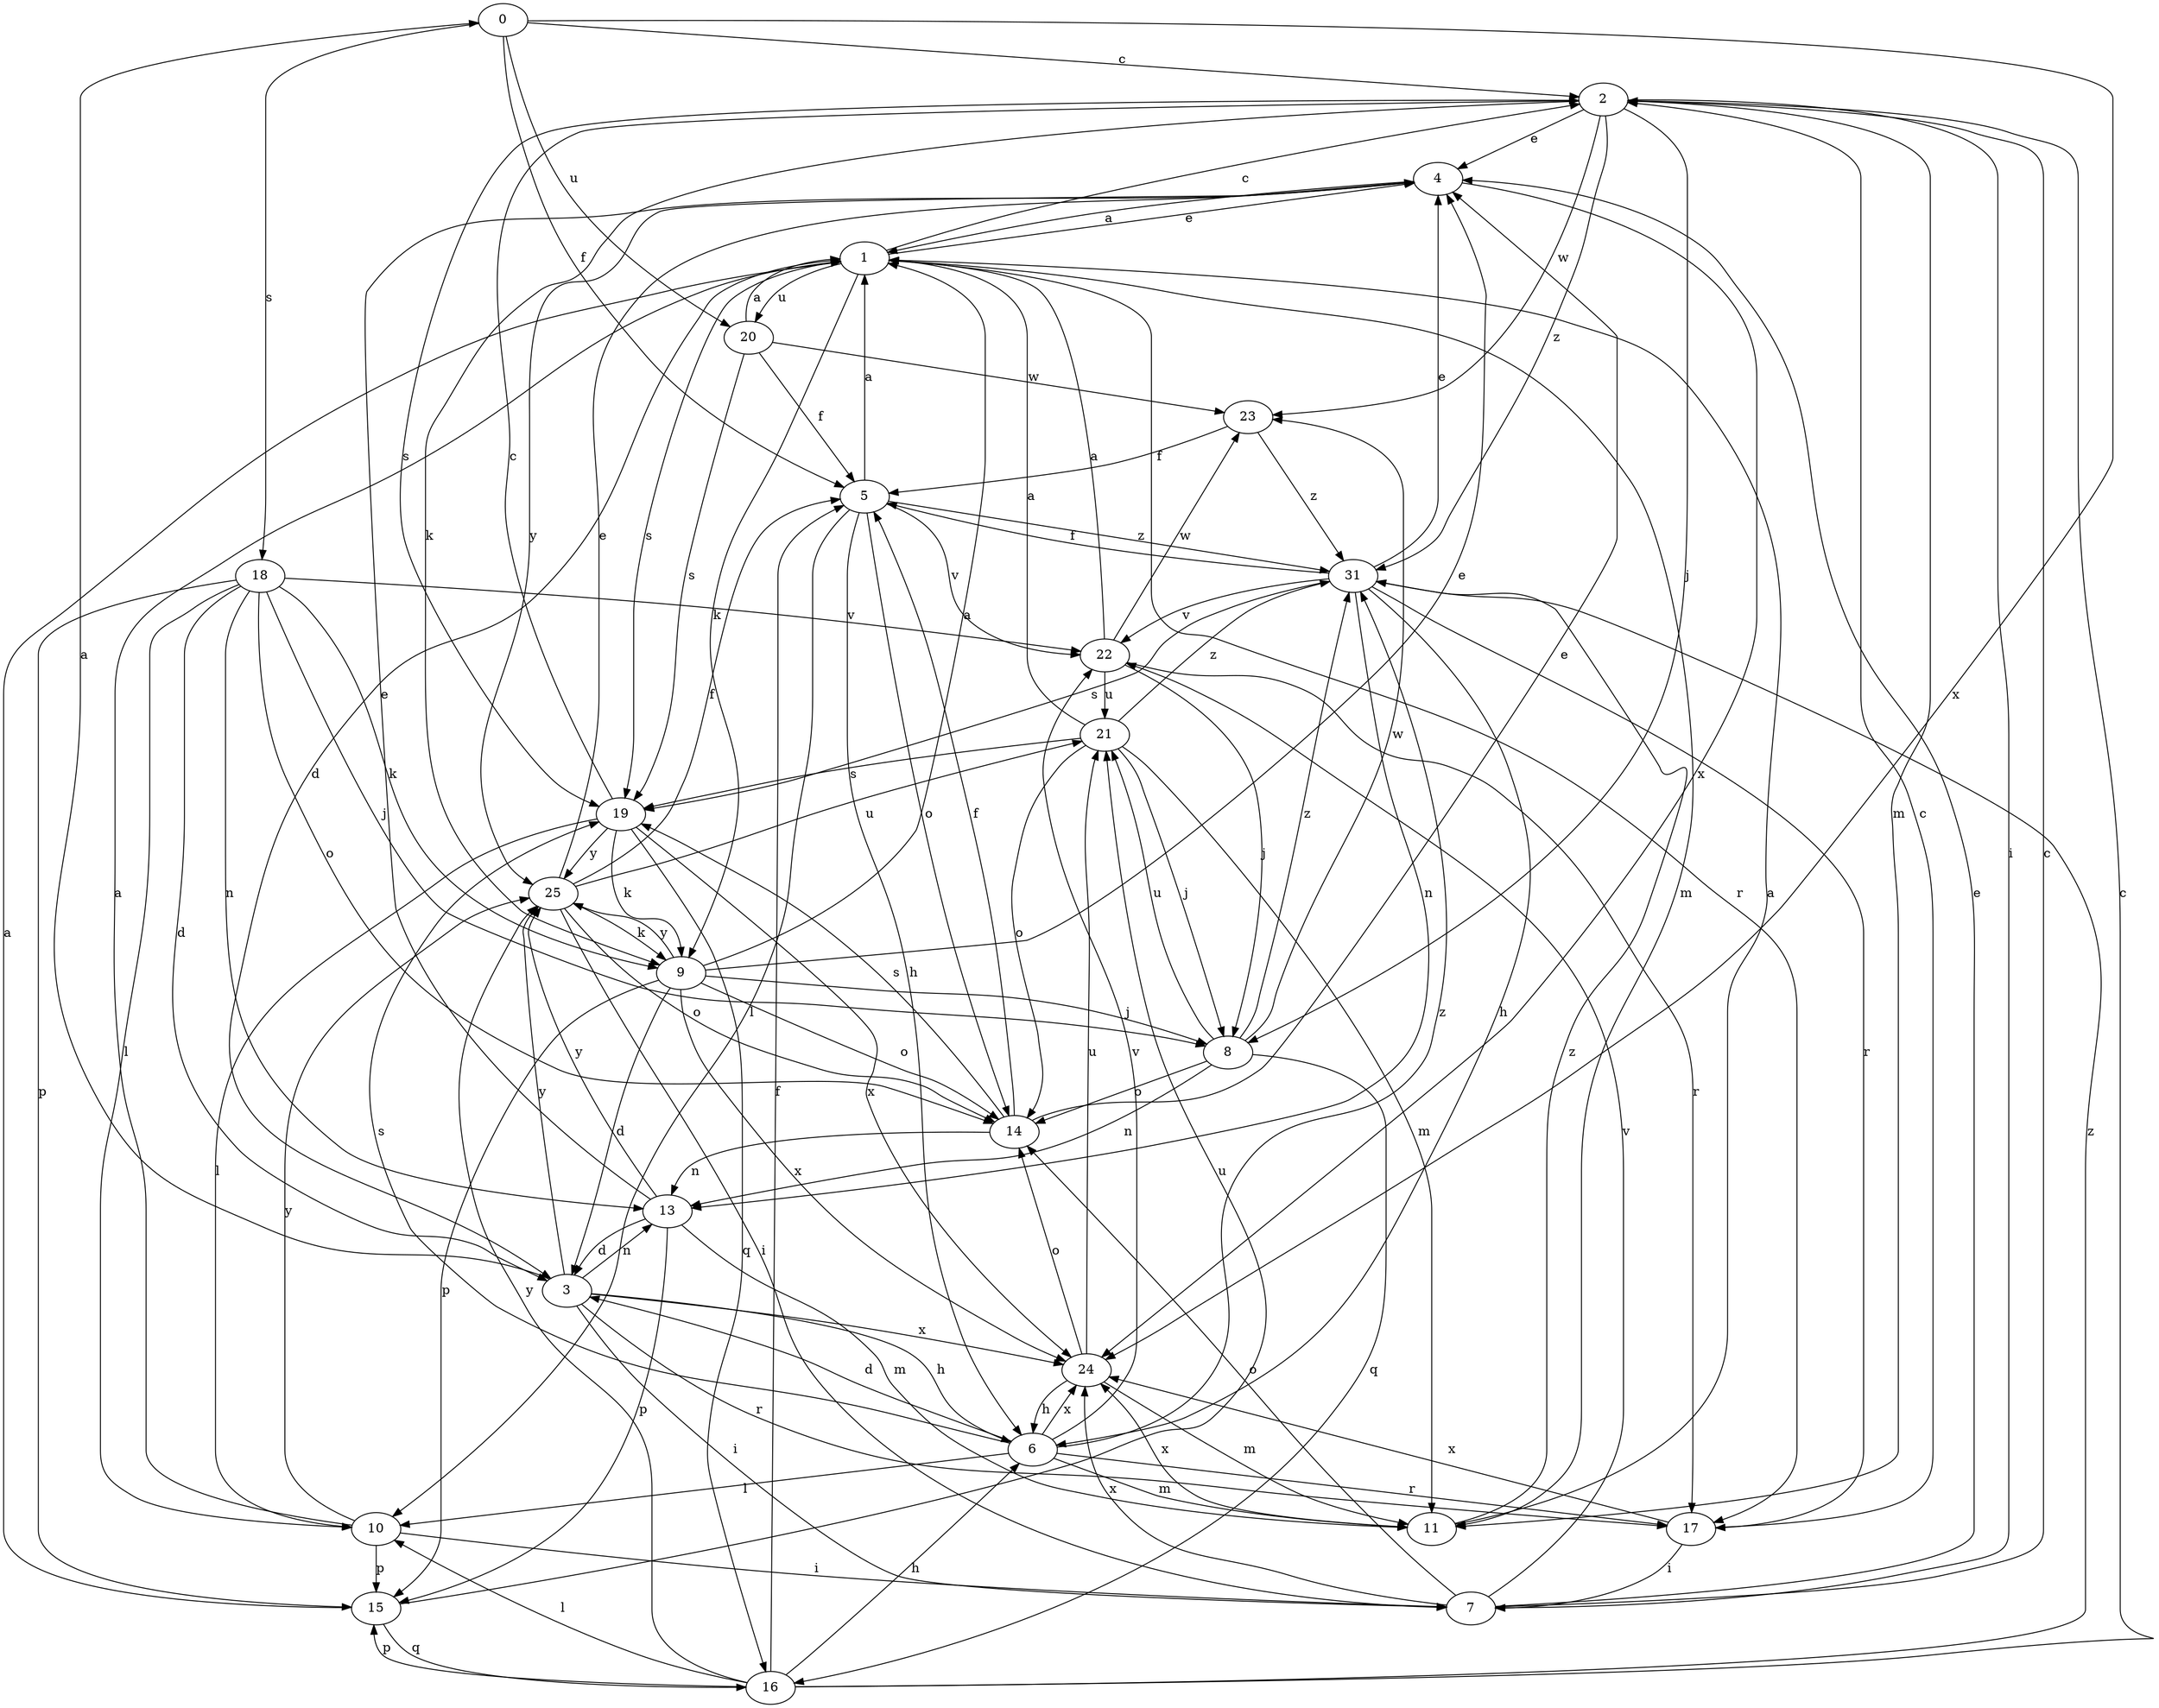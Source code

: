 strict digraph  {
0;
1;
2;
3;
4;
5;
6;
7;
8;
9;
10;
11;
13;
14;
15;
16;
17;
18;
19;
20;
21;
22;
23;
24;
25;
31;
0 -> 2  [label=c];
0 -> 5  [label=f];
0 -> 18  [label=s];
0 -> 20  [label=u];
0 -> 24  [label=x];
1 -> 2  [label=c];
1 -> 3  [label=d];
1 -> 4  [label=e];
1 -> 9  [label=k];
1 -> 11  [label=m];
1 -> 17  [label=r];
1 -> 19  [label=s];
1 -> 20  [label=u];
2 -> 4  [label=e];
2 -> 7  [label=i];
2 -> 8  [label=j];
2 -> 9  [label=k];
2 -> 11  [label=m];
2 -> 19  [label=s];
2 -> 23  [label=w];
2 -> 31  [label=z];
3 -> 0  [label=a];
3 -> 6  [label=h];
3 -> 7  [label=i];
3 -> 13  [label=n];
3 -> 17  [label=r];
3 -> 24  [label=x];
3 -> 25  [label=y];
4 -> 1  [label=a];
4 -> 24  [label=x];
4 -> 25  [label=y];
5 -> 1  [label=a];
5 -> 6  [label=h];
5 -> 10  [label=l];
5 -> 14  [label=o];
5 -> 22  [label=v];
5 -> 31  [label=z];
6 -> 3  [label=d];
6 -> 10  [label=l];
6 -> 11  [label=m];
6 -> 17  [label=r];
6 -> 19  [label=s];
6 -> 22  [label=v];
6 -> 24  [label=x];
6 -> 31  [label=z];
7 -> 2  [label=c];
7 -> 4  [label=e];
7 -> 14  [label=o];
7 -> 22  [label=v];
7 -> 24  [label=x];
8 -> 13  [label=n];
8 -> 14  [label=o];
8 -> 16  [label=q];
8 -> 21  [label=u];
8 -> 23  [label=w];
8 -> 31  [label=z];
9 -> 1  [label=a];
9 -> 3  [label=d];
9 -> 4  [label=e];
9 -> 8  [label=j];
9 -> 14  [label=o];
9 -> 15  [label=p];
9 -> 24  [label=x];
9 -> 25  [label=y];
10 -> 1  [label=a];
10 -> 7  [label=i];
10 -> 15  [label=p];
10 -> 25  [label=y];
11 -> 1  [label=a];
11 -> 24  [label=x];
11 -> 31  [label=z];
13 -> 3  [label=d];
13 -> 4  [label=e];
13 -> 11  [label=m];
13 -> 15  [label=p];
13 -> 25  [label=y];
14 -> 4  [label=e];
14 -> 5  [label=f];
14 -> 13  [label=n];
14 -> 19  [label=s];
15 -> 1  [label=a];
15 -> 16  [label=q];
15 -> 21  [label=u];
16 -> 2  [label=c];
16 -> 5  [label=f];
16 -> 6  [label=h];
16 -> 10  [label=l];
16 -> 15  [label=p];
16 -> 25  [label=y];
16 -> 31  [label=z];
17 -> 2  [label=c];
17 -> 7  [label=i];
17 -> 24  [label=x];
18 -> 3  [label=d];
18 -> 8  [label=j];
18 -> 9  [label=k];
18 -> 10  [label=l];
18 -> 13  [label=n];
18 -> 14  [label=o];
18 -> 15  [label=p];
18 -> 22  [label=v];
19 -> 2  [label=c];
19 -> 9  [label=k];
19 -> 10  [label=l];
19 -> 16  [label=q];
19 -> 24  [label=x];
19 -> 25  [label=y];
20 -> 1  [label=a];
20 -> 5  [label=f];
20 -> 19  [label=s];
20 -> 23  [label=w];
21 -> 1  [label=a];
21 -> 8  [label=j];
21 -> 11  [label=m];
21 -> 14  [label=o];
21 -> 19  [label=s];
21 -> 31  [label=z];
22 -> 1  [label=a];
22 -> 8  [label=j];
22 -> 17  [label=r];
22 -> 21  [label=u];
22 -> 23  [label=w];
23 -> 5  [label=f];
23 -> 31  [label=z];
24 -> 6  [label=h];
24 -> 11  [label=m];
24 -> 14  [label=o];
24 -> 21  [label=u];
25 -> 4  [label=e];
25 -> 5  [label=f];
25 -> 7  [label=i];
25 -> 9  [label=k];
25 -> 14  [label=o];
25 -> 21  [label=u];
31 -> 4  [label=e];
31 -> 5  [label=f];
31 -> 6  [label=h];
31 -> 13  [label=n];
31 -> 17  [label=r];
31 -> 19  [label=s];
31 -> 22  [label=v];
}
